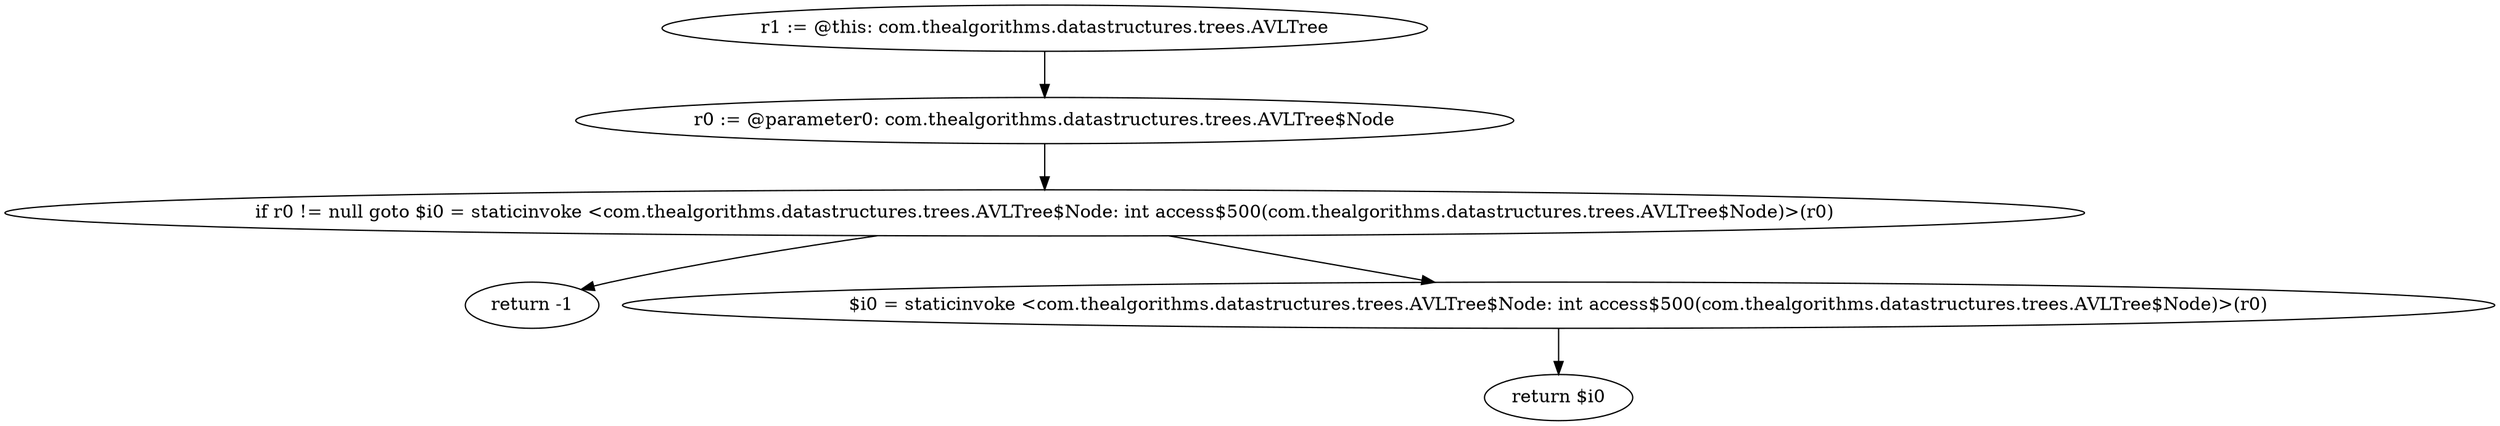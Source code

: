 digraph "unitGraph" {
    "r1 := @this: com.thealgorithms.datastructures.trees.AVLTree"
    "r0 := @parameter0: com.thealgorithms.datastructures.trees.AVLTree$Node"
    "if r0 != null goto $i0 = staticinvoke <com.thealgorithms.datastructures.trees.AVLTree$Node: int access$500(com.thealgorithms.datastructures.trees.AVLTree$Node)>(r0)"
    "return -1"
    "$i0 = staticinvoke <com.thealgorithms.datastructures.trees.AVLTree$Node: int access$500(com.thealgorithms.datastructures.trees.AVLTree$Node)>(r0)"
    "return $i0"
    "r1 := @this: com.thealgorithms.datastructures.trees.AVLTree"->"r0 := @parameter0: com.thealgorithms.datastructures.trees.AVLTree$Node";
    "r0 := @parameter0: com.thealgorithms.datastructures.trees.AVLTree$Node"->"if r0 != null goto $i0 = staticinvoke <com.thealgorithms.datastructures.trees.AVLTree$Node: int access$500(com.thealgorithms.datastructures.trees.AVLTree$Node)>(r0)";
    "if r0 != null goto $i0 = staticinvoke <com.thealgorithms.datastructures.trees.AVLTree$Node: int access$500(com.thealgorithms.datastructures.trees.AVLTree$Node)>(r0)"->"return -1";
    "if r0 != null goto $i0 = staticinvoke <com.thealgorithms.datastructures.trees.AVLTree$Node: int access$500(com.thealgorithms.datastructures.trees.AVLTree$Node)>(r0)"->"$i0 = staticinvoke <com.thealgorithms.datastructures.trees.AVLTree$Node: int access$500(com.thealgorithms.datastructures.trees.AVLTree$Node)>(r0)";
    "$i0 = staticinvoke <com.thealgorithms.datastructures.trees.AVLTree$Node: int access$500(com.thealgorithms.datastructures.trees.AVLTree$Node)>(r0)"->"return $i0";
}
